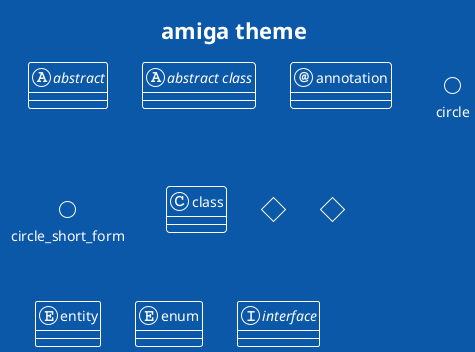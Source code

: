 ' Do not edit
' Theme Gallery
' autogenerated by script
'
@startuml
!theme amiga
title amiga theme
abstract        abstract
abstract class  "abstract class"
annotation      annotation
circle          circle
()              circle_short_form
class           class
diamond         diamond
<>              diamond_short_form
entity          entity
enum            enum
interface       interface
@enduml
